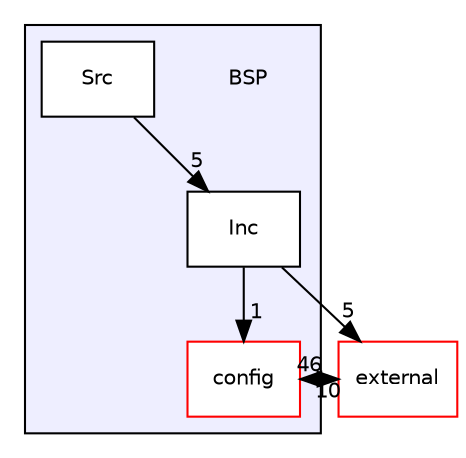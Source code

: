 digraph "/home/developer/mtrain-firmware/BSP" {
  compound=true
  node [ fontsize="10", fontname="Helvetica"];
  edge [ labelfontsize="10", labelfontname="Helvetica"];
  subgraph clusterdir_350c8a3315b9de76597c9530ef31a96a {
    graph [ bgcolor="#eeeeff", pencolor="black", label="" URL="dir_350c8a3315b9de76597c9530ef31a96a.html"];
    dir_350c8a3315b9de76597c9530ef31a96a [shape=plaintext label="BSP"];
    dir_2d1729a287dc608c9a490cc7e0110d19 [shape=box label="config" color="red" fillcolor="white" style="filled" URL="dir_2d1729a287dc608c9a490cc7e0110d19.html"];
    dir_4192f726b9a16ed5f168a0b6fbcc51b6 [shape=box label="Inc" color="black" fillcolor="white" style="filled" URL="dir_4192f726b9a16ed5f168a0b6fbcc51b6.html"];
    dir_91f91d50cc50c27fb7aadbffb1a58868 [shape=box label="Src" color="black" fillcolor="white" style="filled" URL="dir_91f91d50cc50c27fb7aadbffb1a58868.html"];
  }
  dir_397d9aeee4af8edecac90968d93b57df [shape=box label="external" fillcolor="white" style="filled" color="red" URL="dir_397d9aeee4af8edecac90968d93b57df.html"];
  dir_4192f726b9a16ed5f168a0b6fbcc51b6->dir_397d9aeee4af8edecac90968d93b57df [headlabel="5", labeldistance=1.5 headhref="dir_000013_000015.html"];
  dir_4192f726b9a16ed5f168a0b6fbcc51b6->dir_2d1729a287dc608c9a490cc7e0110d19 [headlabel="1", labeldistance=1.5 headhref="dir_000013_000010.html"];
  dir_91f91d50cc50c27fb7aadbffb1a58868->dir_4192f726b9a16ed5f168a0b6fbcc51b6 [headlabel="5", labeldistance=1.5 headhref="dir_000014_000013.html"];
  dir_397d9aeee4af8edecac90968d93b57df->dir_2d1729a287dc608c9a490cc7e0110d19 [headlabel="10", labeldistance=1.5 headhref="dir_000015_000010.html"];
  dir_2d1729a287dc608c9a490cc7e0110d19->dir_397d9aeee4af8edecac90968d93b57df [headlabel="46", labeldistance=1.5 headhref="dir_000010_000015.html"];
}
